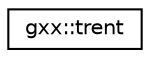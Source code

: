 digraph "Graphical Class Hierarchy"
{
  edge [fontname="Helvetica",fontsize="10",labelfontname="Helvetica",labelfontsize="10"];
  node [fontname="Helvetica",fontsize="10",shape=record];
  rankdir="LR";
  Node1 [label="gxx::trent",height=0.2,width=0.4,color="black", fillcolor="white", style="filled",URL="$classgxx_1_1trent.html"];
}
